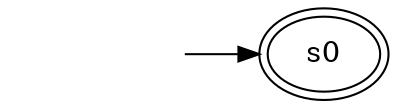 // File in graphviz .dot format
// Example, create png file using: dot <filename> -Tpng -o out.png
digraph nfa {
rankdir=LR;
s0 [peripheries=2];
_start_ [style=invis];
_start_ -> s0
}